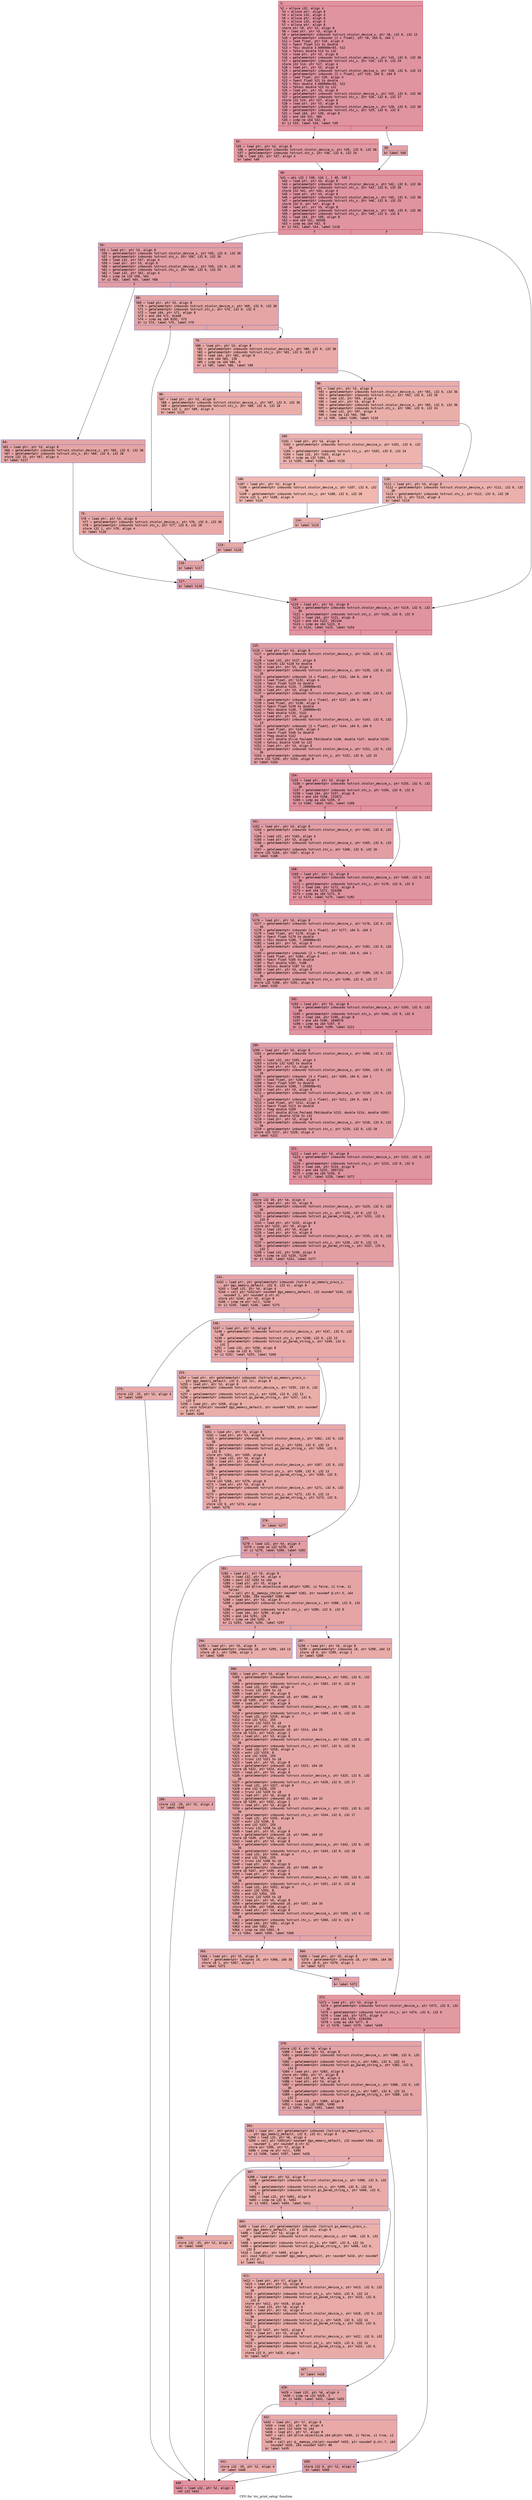 digraph "CFG for 'stc_print_setup' function" {
	label="CFG for 'stc_print_setup' function";

	Node0x6000016b4370 [shape=record,color="#b70d28ff", style=filled, fillcolor="#b70d2870" fontname="Courier",label="{1:\l|  %2 = alloca i32, align 4\l  %3 = alloca ptr, align 8\l  %4 = alloca i32, align 4\l  %5 = alloca ptr, align 8\l  %6 = alloca i32, align 4\l  %7 = alloca ptr, align 8\l  store ptr %0, ptr %3, align 8\l  %8 = load ptr, ptr %3, align 8\l  %9 = getelementptr inbounds %struct.stcolor_device_s, ptr %8, i32 0, i32 13\l  %10 = getelementptr inbounds [2 x float], ptr %9, i64 0, i64 1\l  %11 = load float, ptr %10, align 4\l  %12 = fpext float %11 to double\l  %13 = fdiv double 3.600000e+03, %12\l  %14 = fptosi double %13 to i32\l  %15 = load ptr, ptr %3, align 8\l  %16 = getelementptr inbounds %struct.stcolor_device_s, ptr %15, i32 0, i32 36\l  %17 = getelementptr inbounds %struct.stc_s, ptr %16, i32 0, i32 24\l  store i32 %14, ptr %17, align 4\l  %18 = load ptr, ptr %3, align 8\l  %19 = getelementptr inbounds %struct.stcolor_device_s, ptr %18, i32 0, i32 13\l  %20 = getelementptr inbounds [2 x float], ptr %19, i64 0, i64 0\l  %21 = load float, ptr %20, align 4\l  %22 = fpext float %21 to double\l  %23 = fdiv double 3.600000e+03, %22\l  %24 = fptosi double %23 to i32\l  %25 = load ptr, ptr %3, align 8\l  %26 = getelementptr inbounds %struct.stcolor_device_s, ptr %25, i32 0, i32 36\l  %27 = getelementptr inbounds %struct.stc_s, ptr %26, i32 0, i32 27\l  store i32 %24, ptr %27, align 8\l  %28 = load ptr, ptr %3, align 8\l  %29 = getelementptr inbounds %struct.stcolor_device_s, ptr %28, i32 0, i32 36\l  %30 = getelementptr inbounds %struct.stc_s, ptr %29, i32 0, i32 0\l  %31 = load i64, ptr %30, align 8\l  %32 = and i64 %31, 384\l  %33 = icmp ne i64 %32, 0\l  br i1 %33, label %34, label %39\l|{<s0>T|<s1>F}}"];
	Node0x6000016b4370:s0 -> Node0x6000016b4550[tooltip="1 -> 34\nProbability 62.50%" ];
	Node0x6000016b4370:s1 -> Node0x6000016b45a0[tooltip="1 -> 39\nProbability 37.50%" ];
	Node0x6000016b4550 [shape=record,color="#b70d28ff", style=filled, fillcolor="#bb1b2c70" fontname="Courier",label="{34:\l|  %35 = load ptr, ptr %3, align 8\l  %36 = getelementptr inbounds %struct.stcolor_device_s, ptr %35, i32 0, i32 36\l  %37 = getelementptr inbounds %struct.stc_s, ptr %36, i32 0, i32 24\l  %38 = load i32, ptr %37, align 4\l  br label %40\l}"];
	Node0x6000016b4550 -> Node0x6000016b45f0[tooltip="34 -> 40\nProbability 100.00%" ];
	Node0x6000016b45a0 [shape=record,color="#3d50c3ff", style=filled, fillcolor="#c32e3170" fontname="Courier",label="{39:\l|  br label %40\l}"];
	Node0x6000016b45a0 -> Node0x6000016b45f0[tooltip="39 -> 40\nProbability 100.00%" ];
	Node0x6000016b45f0 [shape=record,color="#b70d28ff", style=filled, fillcolor="#b70d2870" fontname="Courier",label="{40:\l|  %41 = phi i32 [ %38, %34 ], [ 40, %39 ]\l  %42 = load ptr, ptr %3, align 8\l  %43 = getelementptr inbounds %struct.stcolor_device_s, ptr %42, i32 0, i32 36\l  %44 = getelementptr inbounds %struct.stc_s, ptr %43, i32 0, i32 26\l  store i32 %41, ptr %44, align 4\l  %45 = load ptr, ptr %3, align 8\l  %46 = getelementptr inbounds %struct.stcolor_device_s, ptr %45, i32 0, i32 36\l  %47 = getelementptr inbounds %struct.stc_s, ptr %46, i32 0, i32 25\l  store i32 0, ptr %47, align 8\l  %48 = load ptr, ptr %3, align 8\l  %49 = getelementptr inbounds %struct.stcolor_device_s, ptr %48, i32 0, i32 36\l  %50 = getelementptr inbounds %struct.stc_s, ptr %49, i32 0, i32 0\l  %51 = load i64, ptr %50, align 8\l  %52 = and i64 %51, 65536\l  %53 = icmp eq i64 %52, 0\l  br i1 %53, label %54, label %118\l|{<s0>T|<s1>F}}"];
	Node0x6000016b45f0:s0 -> Node0x6000016b4640[tooltip="40 -> 54\nProbability 50.00%" ];
	Node0x6000016b45f0:s1 -> Node0x6000016b4aa0[tooltip="40 -> 118\nProbability 50.00%" ];
	Node0x6000016b4640 [shape=record,color="#3d50c3ff", style=filled, fillcolor="#be242e70" fontname="Courier",label="{54:\l|  %55 = load ptr, ptr %3, align 8\l  %56 = getelementptr inbounds %struct.stcolor_device_s, ptr %55, i32 0, i32 36\l  %57 = getelementptr inbounds %struct.stc_s, ptr %56, i32 0, i32 26\l  %58 = load i32, ptr %57, align 4\l  %59 = load ptr, ptr %3, align 8\l  %60 = getelementptr inbounds %struct.stcolor_device_s, ptr %59, i32 0, i32 36\l  %61 = getelementptr inbounds %struct.stc_s, ptr %60, i32 0, i32 24\l  %62 = load i32, ptr %61, align 4\l  %63 = icmp ne i32 %58, %62\l  br i1 %63, label %64, label %68\l|{<s0>T|<s1>F}}"];
	Node0x6000016b4640:s0 -> Node0x6000016b4690[tooltip="54 -> 64\nProbability 50.00%" ];
	Node0x6000016b4640:s1 -> Node0x6000016b46e0[tooltip="54 -> 68\nProbability 50.00%" ];
	Node0x6000016b4690 [shape=record,color="#3d50c3ff", style=filled, fillcolor="#c5333470" fontname="Courier",label="{64:\l|  %65 = load ptr, ptr %3, align 8\l  %66 = getelementptr inbounds %struct.stcolor_device_s, ptr %65, i32 0, i32 36\l  %67 = getelementptr inbounds %struct.stc_s, ptr %66, i32 0, i32 28\l  store i32 15, ptr %67, align 4\l  br label %117\l}"];
	Node0x6000016b4690 -> Node0x6000016b4a50[tooltip="64 -> 117\nProbability 100.00%" ];
	Node0x6000016b46e0 [shape=record,color="#3d50c3ff", style=filled, fillcolor="#c5333470" fontname="Courier",label="{68:\l|  %69 = load ptr, ptr %3, align 8\l  %70 = getelementptr inbounds %struct.stcolor_device_s, ptr %69, i32 0, i32 36\l  %71 = getelementptr inbounds %struct.stc_s, ptr %70, i32 0, i32 0\l  %72 = load i64, ptr %71, align 8\l  %73 = and i64 %72, 61440\l  %74 = icmp eq i64 8192, %73\l  br i1 %74, label %75, label %79\l|{<s0>T|<s1>F}}"];
	Node0x6000016b46e0:s0 -> Node0x6000016b4730[tooltip="68 -> 75\nProbability 50.00%" ];
	Node0x6000016b46e0:s1 -> Node0x6000016b4780[tooltip="68 -> 79\nProbability 50.00%" ];
	Node0x6000016b4730 [shape=record,color="#3d50c3ff", style=filled, fillcolor="#ca3b3770" fontname="Courier",label="{75:\l|  %76 = load ptr, ptr %3, align 8\l  %77 = getelementptr inbounds %struct.stcolor_device_s, ptr %76, i32 0, i32 36\l  %78 = getelementptr inbounds %struct.stc_s, ptr %77, i32 0, i32 28\l  store i32 1, ptr %78, align 4\l  br label %116\l}"];
	Node0x6000016b4730 -> Node0x6000016b4a00[tooltip="75 -> 116\nProbability 100.00%" ];
	Node0x6000016b4780 [shape=record,color="#3d50c3ff", style=filled, fillcolor="#ca3b3770" fontname="Courier",label="{79:\l|  %80 = load ptr, ptr %3, align 8\l  %81 = getelementptr inbounds %struct.stcolor_device_s, ptr %80, i32 0, i32 36\l  %82 = getelementptr inbounds %struct.stc_s, ptr %81, i32 0, i32 0\l  %83 = load i64, ptr %82, align 8\l  %84 = and i64 %83, 128\l  %85 = icmp ne i64 %84, 0\l  br i1 %85, label %86, label %90\l|{<s0>T|<s1>F}}"];
	Node0x6000016b4780:s0 -> Node0x6000016b47d0[tooltip="79 -> 86\nProbability 50.00%" ];
	Node0x6000016b4780:s1 -> Node0x6000016b4820[tooltip="79 -> 90\nProbability 50.00%" ];
	Node0x6000016b47d0 [shape=record,color="#3d50c3ff", style=filled, fillcolor="#d0473d70" fontname="Courier",label="{86:\l|  %87 = load ptr, ptr %3, align 8\l  %88 = getelementptr inbounds %struct.stcolor_device_s, ptr %87, i32 0, i32 36\l  %89 = getelementptr inbounds %struct.stc_s, ptr %88, i32 0, i32 28\l  store i32 1, ptr %89, align 4\l  br label %115\l}"];
	Node0x6000016b47d0 -> Node0x6000016b49b0[tooltip="86 -> 115\nProbability 100.00%" ];
	Node0x6000016b4820 [shape=record,color="#3d50c3ff", style=filled, fillcolor="#d0473d70" fontname="Courier",label="{90:\l|  %91 = load ptr, ptr %3, align 8\l  %92 = getelementptr inbounds %struct.stcolor_device_s, ptr %91, i32 0, i32 36\l  %93 = getelementptr inbounds %struct.stc_s, ptr %92, i32 0, i32 26\l  %94 = load i32, ptr %93, align 4\l  %95 = load ptr, ptr %3, align 8\l  %96 = getelementptr inbounds %struct.stcolor_device_s, ptr %95, i32 0, i32 36\l  %97 = getelementptr inbounds %struct.stc_s, ptr %96, i32 0, i32 24\l  %98 = load i32, ptr %97, align 4\l  %99 = icmp eq i32 %94, %98\l  br i1 %99, label %100, label %110\l|{<s0>T|<s1>F}}"];
	Node0x6000016b4820:s0 -> Node0x6000016b4870[tooltip="90 -> 100\nProbability 50.00%" ];
	Node0x6000016b4820:s1 -> Node0x6000016b4910[tooltip="90 -> 110\nProbability 50.00%" ];
	Node0x6000016b4870 [shape=record,color="#3d50c3ff", style=filled, fillcolor="#d6524470" fontname="Courier",label="{100:\l|  %101 = load ptr, ptr %3, align 8\l  %102 = getelementptr inbounds %struct.stcolor_device_s, ptr %101, i32 0, i32\l... 36\l  %103 = getelementptr inbounds %struct.stc_s, ptr %102, i32 0, i32 24\l  %104 = load i32, ptr %103, align 4\l  %105 = icmp eq i32 %104, 5\l  br i1 %105, label %106, label %110\l|{<s0>T|<s1>F}}"];
	Node0x6000016b4870:s0 -> Node0x6000016b48c0[tooltip="100 -> 106\nProbability 50.00%" ];
	Node0x6000016b4870:s1 -> Node0x6000016b4910[tooltip="100 -> 110\nProbability 50.00%" ];
	Node0x6000016b48c0 [shape=record,color="#3d50c3ff", style=filled, fillcolor="#dc5d4a70" fontname="Courier",label="{106:\l|  %107 = load ptr, ptr %3, align 8\l  %108 = getelementptr inbounds %struct.stcolor_device_s, ptr %107, i32 0, i32\l... 36\l  %109 = getelementptr inbounds %struct.stc_s, ptr %108, i32 0, i32 28\l  store i32 1, ptr %109, align 4\l  br label %114\l}"];
	Node0x6000016b48c0 -> Node0x6000016b4960[tooltip="106 -> 114\nProbability 100.00%" ];
	Node0x6000016b4910 [shape=record,color="#3d50c3ff", style=filled, fillcolor="#d24b4070" fontname="Courier",label="{110:\l|  %111 = load ptr, ptr %3, align 8\l  %112 = getelementptr inbounds %struct.stcolor_device_s, ptr %111, i32 0, i32\l... 36\l  %113 = getelementptr inbounds %struct.stc_s, ptr %112, i32 0, i32 28\l  store i32 1, ptr %113, align 4\l  br label %114\l}"];
	Node0x6000016b4910 -> Node0x6000016b4960[tooltip="110 -> 114\nProbability 100.00%" ];
	Node0x6000016b4960 [shape=record,color="#3d50c3ff", style=filled, fillcolor="#d0473d70" fontname="Courier",label="{114:\l|  br label %115\l}"];
	Node0x6000016b4960 -> Node0x6000016b49b0[tooltip="114 -> 115\nProbability 100.00%" ];
	Node0x6000016b49b0 [shape=record,color="#3d50c3ff", style=filled, fillcolor="#ca3b3770" fontname="Courier",label="{115:\l|  br label %116\l}"];
	Node0x6000016b49b0 -> Node0x6000016b4a00[tooltip="115 -> 116\nProbability 100.00%" ];
	Node0x6000016b4a00 [shape=record,color="#3d50c3ff", style=filled, fillcolor="#c5333470" fontname="Courier",label="{116:\l|  br label %117\l}"];
	Node0x6000016b4a00 -> Node0x6000016b4a50[tooltip="116 -> 117\nProbability 100.00%" ];
	Node0x6000016b4a50 [shape=record,color="#3d50c3ff", style=filled, fillcolor="#be242e70" fontname="Courier",label="{117:\l|  br label %118\l}"];
	Node0x6000016b4a50 -> Node0x6000016b4aa0[tooltip="117 -> 118\nProbability 100.00%" ];
	Node0x6000016b4aa0 [shape=record,color="#b70d28ff", style=filled, fillcolor="#b70d2870" fontname="Courier",label="{118:\l|  %119 = load ptr, ptr %3, align 8\l  %120 = getelementptr inbounds %struct.stcolor_device_s, ptr %119, i32 0, i32\l... 36\l  %121 = getelementptr inbounds %struct.stc_s, ptr %120, i32 0, i32 0\l  %122 = load i64, ptr %121, align 8\l  %123 = and i64 %122, 262144\l  %124 = icmp eq i64 %123, 0\l  br i1 %124, label %125, label %154\l|{<s0>T|<s1>F}}"];
	Node0x6000016b4aa0:s0 -> Node0x6000016b4af0[tooltip="118 -> 125\nProbability 50.00%" ];
	Node0x6000016b4aa0:s1 -> Node0x6000016b4b40[tooltip="118 -> 154\nProbability 50.00%" ];
	Node0x6000016b4af0 [shape=record,color="#3d50c3ff", style=filled, fillcolor="#be242e70" fontname="Courier",label="{125:\l|  %126 = load ptr, ptr %3, align 8\l  %127 = getelementptr inbounds %struct.stcolor_device_s, ptr %126, i32 0, i32\l... 8\l  %128 = load i32, ptr %127, align 8\l  %129 = sitofp i32 %128 to double\l  %130 = load ptr, ptr %3, align 8\l  %131 = getelementptr inbounds %struct.stcolor_device_s, ptr %130, i32 0, i32\l... 16\l  %132 = getelementptr inbounds [4 x float], ptr %131, i64 0, i64 0\l  %133 = load float, ptr %132, align 4\l  %134 = fpext float %133 to double\l  %135 = fdiv double %134, 7.200000e+01\l  %136 = load ptr, ptr %3, align 8\l  %137 = getelementptr inbounds %struct.stcolor_device_s, ptr %136, i32 0, i32\l... 16\l  %138 = getelementptr inbounds [4 x float], ptr %137, i64 0, i64 2\l  %139 = load float, ptr %138, align 4\l  %140 = fpext float %139 to double\l  %141 = fdiv double %140, 7.200000e+01\l  %142 = fadd double %135, %141\l  %143 = load ptr, ptr %3, align 8\l  %144 = getelementptr inbounds %struct.stcolor_device_s, ptr %143, i32 0, i32\l... 13\l  %145 = getelementptr inbounds [2 x float], ptr %144, i64 0, i64 0\l  %146 = load float, ptr %145, align 4\l  %147 = fpext float %146 to double\l  %148 = fneg double %142\l  %149 = call double @llvm.fmuladd.f64(double %148, double %147, double %129)\l  %150 = fptosi double %149 to i32\l  %151 = load ptr, ptr %3, align 8\l  %152 = getelementptr inbounds %struct.stcolor_device_s, ptr %151, i32 0, i32\l... 36\l  %153 = getelementptr inbounds %struct.stc_s, ptr %152, i32 0, i32 15\l  store i32 %150, ptr %153, align 8\l  br label %154\l}"];
	Node0x6000016b4af0 -> Node0x6000016b4b40[tooltip="125 -> 154\nProbability 100.00%" ];
	Node0x6000016b4b40 [shape=record,color="#b70d28ff", style=filled, fillcolor="#b70d2870" fontname="Courier",label="{154:\l|  %155 = load ptr, ptr %3, align 8\l  %156 = getelementptr inbounds %struct.stcolor_device_s, ptr %155, i32 0, i32\l... 36\l  %157 = getelementptr inbounds %struct.stc_s, ptr %156, i32 0, i32 0\l  %158 = load i64, ptr %157, align 8\l  %159 = and i64 %158, 131072\l  %160 = icmp eq i64 %159, 0\l  br i1 %160, label %161, label %168\l|{<s0>T|<s1>F}}"];
	Node0x6000016b4b40:s0 -> Node0x6000016b4b90[tooltip="154 -> 161\nProbability 50.00%" ];
	Node0x6000016b4b40:s1 -> Node0x6000016b4be0[tooltip="154 -> 168\nProbability 50.00%" ];
	Node0x6000016b4b90 [shape=record,color="#3d50c3ff", style=filled, fillcolor="#be242e70" fontname="Courier",label="{161:\l|  %162 = load ptr, ptr %3, align 8\l  %163 = getelementptr inbounds %struct.stcolor_device_s, ptr %162, i32 0, i32\l... 9\l  %164 = load i32, ptr %163, align 4\l  %165 = load ptr, ptr %3, align 8\l  %166 = getelementptr inbounds %struct.stcolor_device_s, ptr %165, i32 0, i32\l... 36\l  %167 = getelementptr inbounds %struct.stc_s, ptr %166, i32 0, i32 16\l  store i32 %164, ptr %167, align 4\l  br label %168\l}"];
	Node0x6000016b4b90 -> Node0x6000016b4be0[tooltip="161 -> 168\nProbability 100.00%" ];
	Node0x6000016b4be0 [shape=record,color="#b70d28ff", style=filled, fillcolor="#b70d2870" fontname="Courier",label="{168:\l|  %169 = load ptr, ptr %3, align 8\l  %170 = getelementptr inbounds %struct.stcolor_device_s, ptr %169, i32 0, i32\l... 36\l  %171 = getelementptr inbounds %struct.stc_s, ptr %170, i32 0, i32 0\l  %172 = load i64, ptr %171, align 8\l  %173 = and i64 %172, 524288\l  %174 = icmp eq i64 %173, 0\l  br i1 %174, label %175, label %192\l|{<s0>T|<s1>F}}"];
	Node0x6000016b4be0:s0 -> Node0x6000016b4c30[tooltip="168 -> 175\nProbability 50.00%" ];
	Node0x6000016b4be0:s1 -> Node0x6000016b4c80[tooltip="168 -> 192\nProbability 50.00%" ];
	Node0x6000016b4c30 [shape=record,color="#3d50c3ff", style=filled, fillcolor="#be242e70" fontname="Courier",label="{175:\l|  %176 = load ptr, ptr %3, align 8\l  %177 = getelementptr inbounds %struct.stcolor_device_s, ptr %176, i32 0, i32\l... 16\l  %178 = getelementptr inbounds [4 x float], ptr %177, i64 0, i64 3\l  %179 = load float, ptr %178, align 4\l  %180 = fpext float %179 to double\l  %181 = fdiv double %180, 7.200000e+01\l  %182 = load ptr, ptr %3, align 8\l  %183 = getelementptr inbounds %struct.stcolor_device_s, ptr %182, i32 0, i32\l... 13\l  %184 = getelementptr inbounds [2 x float], ptr %183, i64 0, i64 1\l  %185 = load float, ptr %184, align 4\l  %186 = fpext float %185 to double\l  %187 = fmul double %181, %186\l  %188 = fptosi double %187 to i32\l  %189 = load ptr, ptr %3, align 8\l  %190 = getelementptr inbounds %struct.stcolor_device_s, ptr %189, i32 0, i32\l... 36\l  %191 = getelementptr inbounds %struct.stc_s, ptr %190, i32 0, i32 17\l  store i32 %188, ptr %191, align 8\l  br label %192\l}"];
	Node0x6000016b4c30 -> Node0x6000016b4c80[tooltip="175 -> 192\nProbability 100.00%" ];
	Node0x6000016b4c80 [shape=record,color="#b70d28ff", style=filled, fillcolor="#b70d2870" fontname="Courier",label="{192:\l|  %193 = load ptr, ptr %3, align 8\l  %194 = getelementptr inbounds %struct.stcolor_device_s, ptr %193, i32 0, i32\l... 36\l  %195 = getelementptr inbounds %struct.stc_s, ptr %194, i32 0, i32 0\l  %196 = load i64, ptr %195, align 8\l  %197 = and i64 %196, 1048576\l  %198 = icmp eq i64 %197, 0\l  br i1 %198, label %199, label %221\l|{<s0>T|<s1>F}}"];
	Node0x6000016b4c80:s0 -> Node0x6000016b4cd0[tooltip="192 -> 199\nProbability 50.00%" ];
	Node0x6000016b4c80:s1 -> Node0x6000016b4d20[tooltip="192 -> 221\nProbability 50.00%" ];
	Node0x6000016b4cd0 [shape=record,color="#3d50c3ff", style=filled, fillcolor="#be242e70" fontname="Courier",label="{199:\l|  %200 = load ptr, ptr %3, align 8\l  %201 = getelementptr inbounds %struct.stcolor_device_s, ptr %200, i32 0, i32\l... 9\l  %202 = load i32, ptr %201, align 4\l  %203 = sitofp i32 %202 to double\l  %204 = load ptr, ptr %3, align 8\l  %205 = getelementptr inbounds %struct.stcolor_device_s, ptr %204, i32 0, i32\l... 16\l  %206 = getelementptr inbounds [4 x float], ptr %205, i64 0, i64 1\l  %207 = load float, ptr %206, align 4\l  %208 = fpext float %207 to double\l  %209 = fdiv double %208, 7.200000e+01\l  %210 = load ptr, ptr %3, align 8\l  %211 = getelementptr inbounds %struct.stcolor_device_s, ptr %210, i32 0, i32\l... 13\l  %212 = getelementptr inbounds [2 x float], ptr %211, i64 0, i64 1\l  %213 = load float, ptr %212, align 4\l  %214 = fpext float %213 to double\l  %215 = fneg double %209\l  %216 = call double @llvm.fmuladd.f64(double %215, double %214, double %203)\l  %217 = fptosi double %216 to i32\l  %218 = load ptr, ptr %3, align 8\l  %219 = getelementptr inbounds %struct.stcolor_device_s, ptr %218, i32 0, i32\l... 36\l  %220 = getelementptr inbounds %struct.stc_s, ptr %219, i32 0, i32 18\l  store i32 %217, ptr %220, align 4\l  br label %221\l}"];
	Node0x6000016b4cd0 -> Node0x6000016b4d20[tooltip="199 -> 221\nProbability 100.00%" ];
	Node0x6000016b4d20 [shape=record,color="#b70d28ff", style=filled, fillcolor="#b70d2870" fontname="Courier",label="{221:\l|  %222 = load ptr, ptr %3, align 8\l  %223 = getelementptr inbounds %struct.stcolor_device_s, ptr %222, i32 0, i32\l... 36\l  %224 = getelementptr inbounds %struct.stc_s, ptr %223, i32 0, i32 0\l  %225 = load i64, ptr %224, align 8\l  %226 = and i64 %225, 2097152\l  %227 = icmp eq i64 %226, 0\l  br i1 %227, label %228, label %372\l|{<s0>T|<s1>F}}"];
	Node0x6000016b4d20:s0 -> Node0x6000016b4d70[tooltip="221 -> 228\nProbability 50.00%" ];
	Node0x6000016b4d20:s1 -> Node0x6000016b5270[tooltip="221 -> 372\nProbability 50.00%" ];
	Node0x6000016b4d70 [shape=record,color="#3d50c3ff", style=filled, fillcolor="#be242e70" fontname="Courier",label="{228:\l|  store i32 39, ptr %4, align 4\l  %229 = load ptr, ptr %3, align 8\l  %230 = getelementptr inbounds %struct.stcolor_device_s, ptr %229, i32 0, i32\l... 36\l  %231 = getelementptr inbounds %struct.stc_s, ptr %230, i32 0, i32 13\l  %232 = getelementptr inbounds %struct.gs_param_string_s, ptr %231, i32 0,\l... i32 0\l  %233 = load ptr, ptr %232, align 8\l  store ptr %233, ptr %5, align 8\l  %234 = load i32, ptr %4, align 4\l  %235 = load ptr, ptr %3, align 8\l  %236 = getelementptr inbounds %struct.stcolor_device_s, ptr %235, i32 0, i32\l... 36\l  %237 = getelementptr inbounds %struct.stc_s, ptr %236, i32 0, i32 13\l  %238 = getelementptr inbounds %struct.gs_param_string_s, ptr %237, i32 0,\l... i32 1\l  %239 = load i32, ptr %238, align 8\l  %240 = icmp ne i32 %234, %239\l  br i1 %240, label %241, label %277\l|{<s0>T|<s1>F}}"];
	Node0x6000016b4d70:s0 -> Node0x6000016b4dc0[tooltip="228 -> 241\nProbability 50.00%" ];
	Node0x6000016b4d70:s1 -> Node0x6000016b4fa0[tooltip="228 -> 277\nProbability 50.00%" ];
	Node0x6000016b4dc0 [shape=record,color="#3d50c3ff", style=filled, fillcolor="#c5333470" fontname="Courier",label="{241:\l|  %242 = load ptr, ptr getelementptr inbounds (%struct.gs_memory_procs_s,\l... ptr @gs_memory_default, i32 0, i32 4), align 8\l  %243 = load i32, ptr %4, align 4\l  %244 = call ptr %242(ptr noundef @gs_memory_default, i32 noundef %243, i32\l... noundef 1, ptr noundef @.str.4)\l  store ptr %244, ptr %5, align 8\l  %245 = icmp ne ptr null, %244\l  br i1 %245, label %246, label %275\l|{<s0>T|<s1>F}}"];
	Node0x6000016b4dc0:s0 -> Node0x6000016b4e10[tooltip="241 -> 246\nProbability 62.50%" ];
	Node0x6000016b4dc0:s1 -> Node0x6000016b4f00[tooltip="241 -> 275\nProbability 37.50%" ];
	Node0x6000016b4e10 [shape=record,color="#3d50c3ff", style=filled, fillcolor="#ca3b3770" fontname="Courier",label="{246:\l|  %247 = load ptr, ptr %3, align 8\l  %248 = getelementptr inbounds %struct.stcolor_device_s, ptr %247, i32 0, i32\l... 36\l  %249 = getelementptr inbounds %struct.stc_s, ptr %248, i32 0, i32 13\l  %250 = getelementptr inbounds %struct.gs_param_string_s, ptr %249, i32 0,\l... i32 1\l  %251 = load i32, ptr %250, align 8\l  %252 = icmp ne i32 0, %251\l  br i1 %252, label %253, label %260\l|{<s0>T|<s1>F}}"];
	Node0x6000016b4e10:s0 -> Node0x6000016b4e60[tooltip="246 -> 253\nProbability 50.00%" ];
	Node0x6000016b4e10:s1 -> Node0x6000016b4eb0[tooltip="246 -> 260\nProbability 50.00%" ];
	Node0x6000016b4e60 [shape=record,color="#3d50c3ff", style=filled, fillcolor="#d0473d70" fontname="Courier",label="{253:\l|  %254 = load ptr, ptr getelementptr inbounds (%struct.gs_memory_procs_s,\l... ptr @gs_memory_default, i32 0, i32 11), align 8\l  %255 = load ptr, ptr %3, align 8\l  %256 = getelementptr inbounds %struct.stcolor_device_s, ptr %255, i32 0, i32\l... 36\l  %257 = getelementptr inbounds %struct.stc_s, ptr %256, i32 0, i32 13\l  %258 = getelementptr inbounds %struct.gs_param_string_s, ptr %257, i32 0,\l... i32 0\l  %259 = load ptr, ptr %258, align 8\l  call void %254(ptr noundef @gs_memory_default, ptr noundef %259, ptr noundef\l... @.str.4)\l  br label %260\l}"];
	Node0x6000016b4e60 -> Node0x6000016b4eb0[tooltip="253 -> 260\nProbability 100.00%" ];
	Node0x6000016b4eb0 [shape=record,color="#3d50c3ff", style=filled, fillcolor="#ca3b3770" fontname="Courier",label="{260:\l|  %261 = load ptr, ptr %5, align 8\l  %262 = load ptr, ptr %3, align 8\l  %263 = getelementptr inbounds %struct.stcolor_device_s, ptr %262, i32 0, i32\l... 36\l  %264 = getelementptr inbounds %struct.stc_s, ptr %263, i32 0, i32 13\l  %265 = getelementptr inbounds %struct.gs_param_string_s, ptr %264, i32 0,\l... i32 0\l  store ptr %261, ptr %265, align 8\l  %266 = load i32, ptr %4, align 4\l  %267 = load ptr, ptr %3, align 8\l  %268 = getelementptr inbounds %struct.stcolor_device_s, ptr %267, i32 0, i32\l... 36\l  %269 = getelementptr inbounds %struct.stc_s, ptr %268, i32 0, i32 13\l  %270 = getelementptr inbounds %struct.gs_param_string_s, ptr %269, i32 0,\l... i32 1\l  store i32 %266, ptr %270, align 8\l  %271 = load ptr, ptr %3, align 8\l  %272 = getelementptr inbounds %struct.stcolor_device_s, ptr %271, i32 0, i32\l... 36\l  %273 = getelementptr inbounds %struct.stc_s, ptr %272, i32 0, i32 13\l  %274 = getelementptr inbounds %struct.gs_param_string_s, ptr %273, i32 0,\l... i32 2\l  store i32 0, ptr %274, align 4\l  br label %276\l}"];
	Node0x6000016b4eb0 -> Node0x6000016b4f50[tooltip="260 -> 276\nProbability 100.00%" ];
	Node0x6000016b4f00 [shape=record,color="#3d50c3ff", style=filled, fillcolor="#cc403a70" fontname="Courier",label="{275:\l|  store i32 -25, ptr %2, align 4\l  br label %440\l}"];
	Node0x6000016b4f00 -> Node0x6000016b5630[tooltip="275 -> 440\nProbability 100.00%" ];
	Node0x6000016b4f50 [shape=record,color="#3d50c3ff", style=filled, fillcolor="#ca3b3770" fontname="Courier",label="{276:\l|  br label %277\l}"];
	Node0x6000016b4f50 -> Node0x6000016b4fa0[tooltip="276 -> 277\nProbability 100.00%" ];
	Node0x6000016b4fa0 [shape=record,color="#3d50c3ff", style=filled, fillcolor="#be242e70" fontname="Courier",label="{277:\l|  %278 = load i32, ptr %4, align 4\l  %279 = icmp ne i32 %278, 39\l  br i1 %279, label %280, label %281\l|{<s0>T|<s1>F}}"];
	Node0x6000016b4fa0:s0 -> Node0x6000016b4ff0[tooltip="277 -> 280\nProbability 50.00%" ];
	Node0x6000016b4fa0:s1 -> Node0x6000016b5040[tooltip="277 -> 281\nProbability 50.00%" ];
	Node0x6000016b4ff0 [shape=record,color="#3d50c3ff", style=filled, fillcolor="#c5333470" fontname="Courier",label="{280:\l|  store i32 -29, ptr %2, align 4\l  br label %440\l}"];
	Node0x6000016b4ff0 -> Node0x6000016b5630[tooltip="280 -> 440\nProbability 100.00%" ];
	Node0x6000016b5040 [shape=record,color="#3d50c3ff", style=filled, fillcolor="#c5333470" fontname="Courier",label="{281:\l|  %282 = load ptr, ptr %5, align 8\l  %283 = load i32, ptr %4, align 4\l  %284 = sext i32 %283 to i64\l  %285 = load ptr, ptr %5, align 8\l  %286 = call i64 @llvm.objectsize.i64.p0(ptr %285, i1 false, i1 true, i1\l... false)\l  %287 = call ptr @__memcpy_chk(ptr noundef %282, ptr noundef @.str.5, i64\l... noundef %284, i64 noundef %286) #6\l  %288 = load ptr, ptr %3, align 8\l  %289 = getelementptr inbounds %struct.stcolor_device_s, ptr %288, i32 0, i32\l... 36\l  %290 = getelementptr inbounds %struct.stc_s, ptr %289, i32 0, i32 0\l  %291 = load i64, ptr %290, align 8\l  %292 = and i64 %291, 128\l  %293 = icmp ne i64 %292, 0\l  br i1 %293, label %294, label %297\l|{<s0>T|<s1>F}}"];
	Node0x6000016b5040:s0 -> Node0x6000016b5090[tooltip="281 -> 294\nProbability 50.00%" ];
	Node0x6000016b5040:s1 -> Node0x6000016b50e0[tooltip="281 -> 297\nProbability 50.00%" ];
	Node0x6000016b5090 [shape=record,color="#3d50c3ff", style=filled, fillcolor="#cc403a70" fontname="Courier",label="{294:\l|  %295 = load ptr, ptr %5, align 8\l  %296 = getelementptr inbounds i8, ptr %295, i64 13\l  store i8 1, ptr %296, align 1\l  br label %300\l}"];
	Node0x6000016b5090 -> Node0x6000016b5130[tooltip="294 -> 300\nProbability 100.00%" ];
	Node0x6000016b50e0 [shape=record,color="#3d50c3ff", style=filled, fillcolor="#cc403a70" fontname="Courier",label="{297:\l|  %298 = load ptr, ptr %5, align 8\l  %299 = getelementptr inbounds i8, ptr %298, i64 13\l  store i8 0, ptr %299, align 1\l  br label %300\l}"];
	Node0x6000016b50e0 -> Node0x6000016b5130[tooltip="297 -> 300\nProbability 100.00%" ];
	Node0x6000016b5130 [shape=record,color="#3d50c3ff", style=filled, fillcolor="#c5333470" fontname="Courier",label="{300:\l|  %301 = load ptr, ptr %3, align 8\l  %302 = getelementptr inbounds %struct.stcolor_device_s, ptr %301, i32 0, i32\l... 36\l  %303 = getelementptr inbounds %struct.stc_s, ptr %302, i32 0, i32 24\l  %304 = load i32, ptr %303, align 4\l  %305 = trunc i32 %304 to i8\l  %306 = load ptr, ptr %5, align 8\l  %307 = getelementptr inbounds i8, ptr %306, i64 19\l  store i8 %305, ptr %307, align 1\l  %308 = load ptr, ptr %3, align 8\l  %309 = getelementptr inbounds %struct.stcolor_device_s, ptr %308, i32 0, i32\l... 36\l  %310 = getelementptr inbounds %struct.stc_s, ptr %309, i32 0, i32 16\l  %311 = load i32, ptr %310, align 4\l  %312 = and i32 %311, 255\l  %313 = trunc i32 %312 to i8\l  %314 = load ptr, ptr %5, align 8\l  %315 = getelementptr inbounds i8, ptr %314, i64 25\l  store i8 %313, ptr %315, align 1\l  %316 = load ptr, ptr %3, align 8\l  %317 = getelementptr inbounds %struct.stcolor_device_s, ptr %316, i32 0, i32\l... 36\l  %318 = getelementptr inbounds %struct.stc_s, ptr %317, i32 0, i32 16\l  %319 = load i32, ptr %318, align 4\l  %320 = ashr i32 %319, 8\l  %321 = and i32 %320, 255\l  %322 = trunc i32 %321 to i8\l  %323 = load ptr, ptr %5, align 8\l  %324 = getelementptr inbounds i8, ptr %323, i64 26\l  store i8 %322, ptr %324, align 1\l  %325 = load ptr, ptr %3, align 8\l  %326 = getelementptr inbounds %struct.stcolor_device_s, ptr %325, i32 0, i32\l... 36\l  %327 = getelementptr inbounds %struct.stc_s, ptr %326, i32 0, i32 17\l  %328 = load i32, ptr %327, align 8\l  %329 = and i32 %328, 255\l  %330 = trunc i32 %329 to i8\l  %331 = load ptr, ptr %5, align 8\l  %332 = getelementptr inbounds i8, ptr %331, i64 32\l  store i8 %330, ptr %332, align 1\l  %333 = load ptr, ptr %3, align 8\l  %334 = getelementptr inbounds %struct.stcolor_device_s, ptr %333, i32 0, i32\l... 36\l  %335 = getelementptr inbounds %struct.stc_s, ptr %334, i32 0, i32 17\l  %336 = load i32, ptr %335, align 8\l  %337 = ashr i32 %336, 8\l  %338 = and i32 %337, 255\l  %339 = trunc i32 %338 to i8\l  %340 = load ptr, ptr %5, align 8\l  %341 = getelementptr inbounds i8, ptr %340, i64 33\l  store i8 %339, ptr %341, align 1\l  %342 = load ptr, ptr %3, align 8\l  %343 = getelementptr inbounds %struct.stcolor_device_s, ptr %342, i32 0, i32\l... 36\l  %344 = getelementptr inbounds %struct.stc_s, ptr %343, i32 0, i32 18\l  %345 = load i32, ptr %344, align 4\l  %346 = and i32 %345, 255\l  %347 = trunc i32 %346 to i8\l  %348 = load ptr, ptr %5, align 8\l  %349 = getelementptr inbounds i8, ptr %348, i64 34\l  store i8 %347, ptr %349, align 1\l  %350 = load ptr, ptr %3, align 8\l  %351 = getelementptr inbounds %struct.stcolor_device_s, ptr %350, i32 0, i32\l... 36\l  %352 = getelementptr inbounds %struct.stc_s, ptr %351, i32 0, i32 18\l  %353 = load i32, ptr %352, align 4\l  %354 = ashr i32 %353, 8\l  %355 = and i32 %354, 255\l  %356 = trunc i32 %355 to i8\l  %357 = load ptr, ptr %5, align 8\l  %358 = getelementptr inbounds i8, ptr %357, i64 35\l  store i8 %356, ptr %358, align 1\l  %359 = load ptr, ptr %3, align 8\l  %360 = getelementptr inbounds %struct.stcolor_device_s, ptr %359, i32 0, i32\l... 36\l  %361 = getelementptr inbounds %struct.stc_s, ptr %360, i32 0, i32 0\l  %362 = load i64, ptr %361, align 8\l  %363 = and i64 %362, 64\l  %364 = icmp ne i64 %363, 0\l  br i1 %364, label %365, label %368\l|{<s0>T|<s1>F}}"];
	Node0x6000016b5130:s0 -> Node0x6000016b5180[tooltip="300 -> 365\nProbability 50.00%" ];
	Node0x6000016b5130:s1 -> Node0x6000016b51d0[tooltip="300 -> 368\nProbability 50.00%" ];
	Node0x6000016b5180 [shape=record,color="#3d50c3ff", style=filled, fillcolor="#cc403a70" fontname="Courier",label="{365:\l|  %366 = load ptr, ptr %5, align 8\l  %367 = getelementptr inbounds i8, ptr %366, i64 38\l  store i8 1, ptr %367, align 1\l  br label %371\l}"];
	Node0x6000016b5180 -> Node0x6000016b5220[tooltip="365 -> 371\nProbability 100.00%" ];
	Node0x6000016b51d0 [shape=record,color="#3d50c3ff", style=filled, fillcolor="#cc403a70" fontname="Courier",label="{368:\l|  %369 = load ptr, ptr %5, align 8\l  %370 = getelementptr inbounds i8, ptr %369, i64 38\l  store i8 0, ptr %370, align 1\l  br label %371\l}"];
	Node0x6000016b51d0 -> Node0x6000016b5220[tooltip="368 -> 371\nProbability 100.00%" ];
	Node0x6000016b5220 [shape=record,color="#3d50c3ff", style=filled, fillcolor="#c5333470" fontname="Courier",label="{371:\l|  br label %372\l}"];
	Node0x6000016b5220 -> Node0x6000016b5270[tooltip="371 -> 372\nProbability 100.00%" ];
	Node0x6000016b5270 [shape=record,color="#b70d28ff", style=filled, fillcolor="#bb1b2c70" fontname="Courier",label="{372:\l|  %373 = load ptr, ptr %3, align 8\l  %374 = getelementptr inbounds %struct.stcolor_device_s, ptr %373, i32 0, i32\l... 36\l  %375 = getelementptr inbounds %struct.stc_s, ptr %374, i32 0, i32 0\l  %376 = load i64, ptr %375, align 8\l  %377 = and i64 %376, 4194304\l  %378 = icmp eq i64 %377, 0\l  br i1 %378, label %379, label %439\l|{<s0>T|<s1>F}}"];
	Node0x6000016b5270:s0 -> Node0x6000016b52c0[tooltip="372 -> 379\nProbability 50.00%" ];
	Node0x6000016b5270:s1 -> Node0x6000016b55e0[tooltip="372 -> 439\nProbability 50.00%" ];
	Node0x6000016b52c0 [shape=record,color="#3d50c3ff", style=filled, fillcolor="#c32e3170" fontname="Courier",label="{379:\l|  store i32 3, ptr %6, align 4\l  %380 = load ptr, ptr %3, align 8\l  %381 = getelementptr inbounds %struct.stcolor_device_s, ptr %380, i32 0, i32\l... 36\l  %382 = getelementptr inbounds %struct.stc_s, ptr %381, i32 0, i32 14\l  %383 = getelementptr inbounds %struct.gs_param_string_s, ptr %382, i32 0,\l... i32 0\l  %384 = load ptr, ptr %383, align 8\l  store ptr %384, ptr %7, align 8\l  %385 = load i32, ptr %6, align 4\l  %386 = load ptr, ptr %3, align 8\l  %387 = getelementptr inbounds %struct.stcolor_device_s, ptr %386, i32 0, i32\l... 36\l  %388 = getelementptr inbounds %struct.stc_s, ptr %387, i32 0, i32 14\l  %389 = getelementptr inbounds %struct.gs_param_string_s, ptr %388, i32 0,\l... i32 1\l  %390 = load i32, ptr %389, align 8\l  %391 = icmp ne i32 %385, %390\l  br i1 %391, label %392, label %428\l|{<s0>T|<s1>F}}"];
	Node0x6000016b52c0:s0 -> Node0x6000016b5310[tooltip="379 -> 392\nProbability 50.00%" ];
	Node0x6000016b52c0:s1 -> Node0x6000016b54f0[tooltip="379 -> 428\nProbability 50.00%" ];
	Node0x6000016b5310 [shape=record,color="#3d50c3ff", style=filled, fillcolor="#ca3b3770" fontname="Courier",label="{392:\l|  %393 = load ptr, ptr getelementptr inbounds (%struct.gs_memory_procs_s,\l... ptr @gs_memory_default, i32 0, i32 4), align 8\l  %394 = load i32, ptr %6, align 4\l  %395 = call ptr %393(ptr noundef @gs_memory_default, i32 noundef %394, i32\l... noundef 1, ptr noundef @.str.6)\l  store ptr %395, ptr %7, align 8\l  %396 = icmp ne ptr null, %395\l  br i1 %396, label %397, label %426\l|{<s0>T|<s1>F}}"];
	Node0x6000016b5310:s0 -> Node0x6000016b5360[tooltip="392 -> 397\nProbability 62.50%" ];
	Node0x6000016b5310:s1 -> Node0x6000016b5450[tooltip="392 -> 426\nProbability 37.50%" ];
	Node0x6000016b5360 [shape=record,color="#3d50c3ff", style=filled, fillcolor="#cc403a70" fontname="Courier",label="{397:\l|  %398 = load ptr, ptr %3, align 8\l  %399 = getelementptr inbounds %struct.stcolor_device_s, ptr %398, i32 0, i32\l... 36\l  %400 = getelementptr inbounds %struct.stc_s, ptr %399, i32 0, i32 14\l  %401 = getelementptr inbounds %struct.gs_param_string_s, ptr %400, i32 0,\l... i32 1\l  %402 = load i32, ptr %401, align 8\l  %403 = icmp ne i32 0, %402\l  br i1 %403, label %404, label %411\l|{<s0>T|<s1>F}}"];
	Node0x6000016b5360:s0 -> Node0x6000016b53b0[tooltip="397 -> 404\nProbability 50.00%" ];
	Node0x6000016b5360:s1 -> Node0x6000016b5400[tooltip="397 -> 411\nProbability 50.00%" ];
	Node0x6000016b53b0 [shape=record,color="#3d50c3ff", style=filled, fillcolor="#d24b4070" fontname="Courier",label="{404:\l|  %405 = load ptr, ptr getelementptr inbounds (%struct.gs_memory_procs_s,\l... ptr @gs_memory_default, i32 0, i32 11), align 8\l  %406 = load ptr, ptr %3, align 8\l  %407 = getelementptr inbounds %struct.stcolor_device_s, ptr %406, i32 0, i32\l... 36\l  %408 = getelementptr inbounds %struct.stc_s, ptr %407, i32 0, i32 14\l  %409 = getelementptr inbounds %struct.gs_param_string_s, ptr %408, i32 0,\l... i32 0\l  %410 = load ptr, ptr %409, align 8\l  call void %405(ptr noundef @gs_memory_default, ptr noundef %410, ptr noundef\l... @.str.6)\l  br label %411\l}"];
	Node0x6000016b53b0 -> Node0x6000016b5400[tooltip="404 -> 411\nProbability 100.00%" ];
	Node0x6000016b5400 [shape=record,color="#3d50c3ff", style=filled, fillcolor="#cc403a70" fontname="Courier",label="{411:\l|  %412 = load ptr, ptr %7, align 8\l  %413 = load ptr, ptr %3, align 8\l  %414 = getelementptr inbounds %struct.stcolor_device_s, ptr %413, i32 0, i32\l... 36\l  %415 = getelementptr inbounds %struct.stc_s, ptr %414, i32 0, i32 14\l  %416 = getelementptr inbounds %struct.gs_param_string_s, ptr %415, i32 0,\l... i32 0\l  store ptr %412, ptr %416, align 8\l  %417 = load i32, ptr %6, align 4\l  %418 = load ptr, ptr %3, align 8\l  %419 = getelementptr inbounds %struct.stcolor_device_s, ptr %418, i32 0, i32\l... 36\l  %420 = getelementptr inbounds %struct.stc_s, ptr %419, i32 0, i32 14\l  %421 = getelementptr inbounds %struct.gs_param_string_s, ptr %420, i32 0,\l... i32 1\l  store i32 %417, ptr %421, align 8\l  %422 = load ptr, ptr %3, align 8\l  %423 = getelementptr inbounds %struct.stcolor_device_s, ptr %422, i32 0, i32\l... 36\l  %424 = getelementptr inbounds %struct.stc_s, ptr %423, i32 0, i32 14\l  %425 = getelementptr inbounds %struct.gs_param_string_s, ptr %424, i32 0,\l... i32 2\l  store i32 0, ptr %425, align 4\l  br label %427\l}"];
	Node0x6000016b5400 -> Node0x6000016b54a0[tooltip="411 -> 427\nProbability 100.00%" ];
	Node0x6000016b5450 [shape=record,color="#3d50c3ff", style=filled, fillcolor="#d0473d70" fontname="Courier",label="{426:\l|  store i32 -25, ptr %2, align 4\l  br label %440\l}"];
	Node0x6000016b5450 -> Node0x6000016b5630[tooltip="426 -> 440\nProbability 100.00%" ];
	Node0x6000016b54a0 [shape=record,color="#3d50c3ff", style=filled, fillcolor="#cc403a70" fontname="Courier",label="{427:\l|  br label %428\l}"];
	Node0x6000016b54a0 -> Node0x6000016b54f0[tooltip="427 -> 428\nProbability 100.00%" ];
	Node0x6000016b54f0 [shape=record,color="#3d50c3ff", style=filled, fillcolor="#c32e3170" fontname="Courier",label="{428:\l|  %429 = load i32, ptr %6, align 4\l  %430 = icmp ne i32 %429, 3\l  br i1 %430, label %431, label %432\l|{<s0>T|<s1>F}}"];
	Node0x6000016b54f0:s0 -> Node0x6000016b5540[tooltip="428 -> 431\nProbability 50.00%" ];
	Node0x6000016b54f0:s1 -> Node0x6000016b5590[tooltip="428 -> 432\nProbability 50.00%" ];
	Node0x6000016b5540 [shape=record,color="#3d50c3ff", style=filled, fillcolor="#ca3b3770" fontname="Courier",label="{431:\l|  store i32 -29, ptr %2, align 4\l  br label %440\l}"];
	Node0x6000016b5540 -> Node0x6000016b5630[tooltip="431 -> 440\nProbability 100.00%" ];
	Node0x6000016b5590 [shape=record,color="#3d50c3ff", style=filled, fillcolor="#ca3b3770" fontname="Courier",label="{432:\l|  %433 = load ptr, ptr %7, align 8\l  %434 = load i32, ptr %6, align 4\l  %435 = sext i32 %434 to i64\l  %436 = load ptr, ptr %7, align 8\l  %437 = call i64 @llvm.objectsize.i64.p0(ptr %436, i1 false, i1 true, i1\l... false)\l  %438 = call ptr @__memcpy_chk(ptr noundef %433, ptr noundef @.str.7, i64\l... noundef %435, i64 noundef %437) #6\l  br label %439\l}"];
	Node0x6000016b5590 -> Node0x6000016b55e0[tooltip="432 -> 439\nProbability 100.00%" ];
	Node0x6000016b55e0 [shape=record,color="#3d50c3ff", style=filled, fillcolor="#be242e70" fontname="Courier",label="{439:\l|  store i32 0, ptr %2, align 4\l  br label %440\l}"];
	Node0x6000016b55e0 -> Node0x6000016b5630[tooltip="439 -> 440\nProbability 100.00%" ];
	Node0x6000016b5630 [shape=record,color="#b70d28ff", style=filled, fillcolor="#b70d2870" fontname="Courier",label="{440:\l|  %441 = load i32, ptr %2, align 4\l  ret i32 %441\l}"];
}

